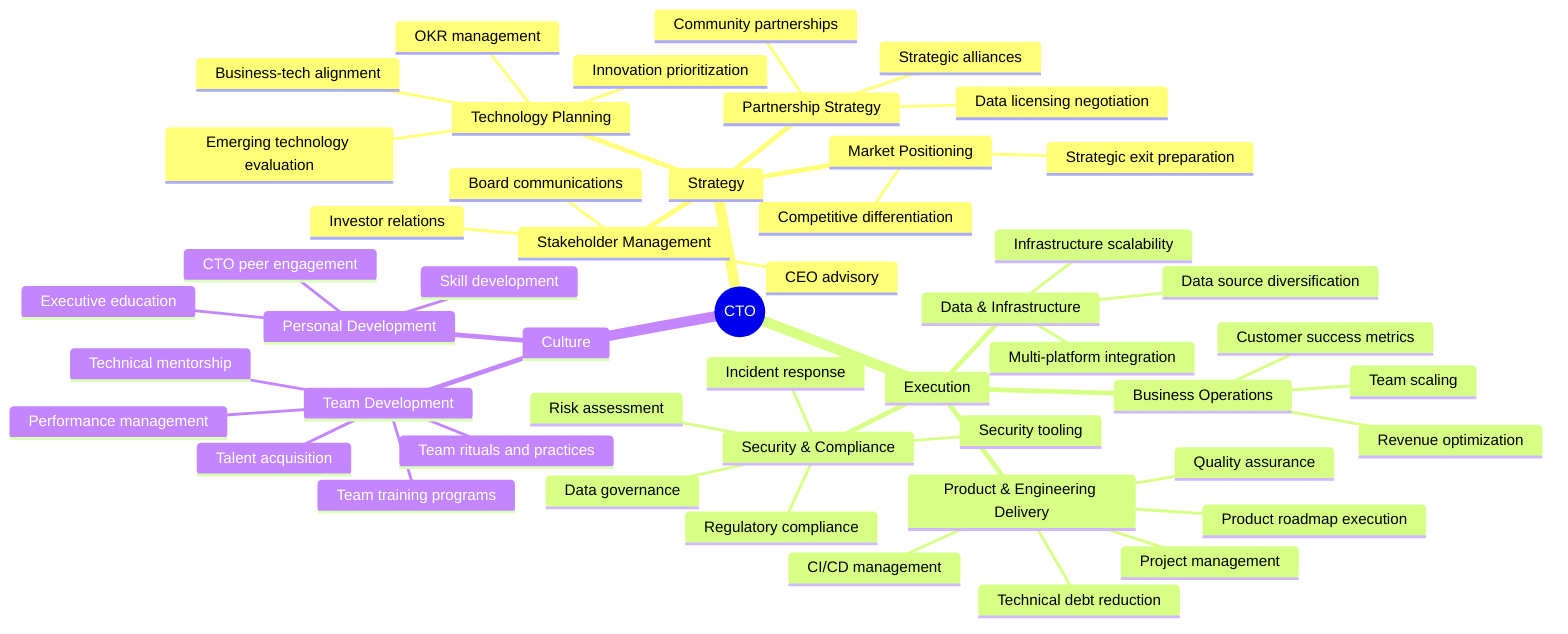 mindmap
  root((CTO))
    Strategy
      Technology Planning
        Emerging technology evaluation
        Business-tech alignment
        OKR management
        Innovation prioritization
      Market Positioning
        Competitive differentiation
        Strategic exit preparation
      Partnership Strategy
        Data licensing negotiation
        Community partnerships
        Strategic alliances
      Stakeholder Management
        CEO advisory
        Board communications
        Investor relations
    Execution
      Data & Infrastructure
        Data source diversification
        Multi-platform integration
        Infrastructure scalability
      Security & Compliance
        Risk assessment
        Regulatory compliance
        Incident response
        Security tooling
        Data governance
      Product & Engineering Delivery
        Product roadmap execution
        Project management
        CI/CD management
        Technical debt reduction
        Quality assurance
      Business Operations
        Revenue optimization
        Customer success metrics
        Team scaling
    Culture
      Team Development
        Talent acquisition
        Technical mentorship
        Performance management
        Team training programs
        Team rituals and practices
      Personal Development
        Skill development
        CTO peer engagement
        Executive education